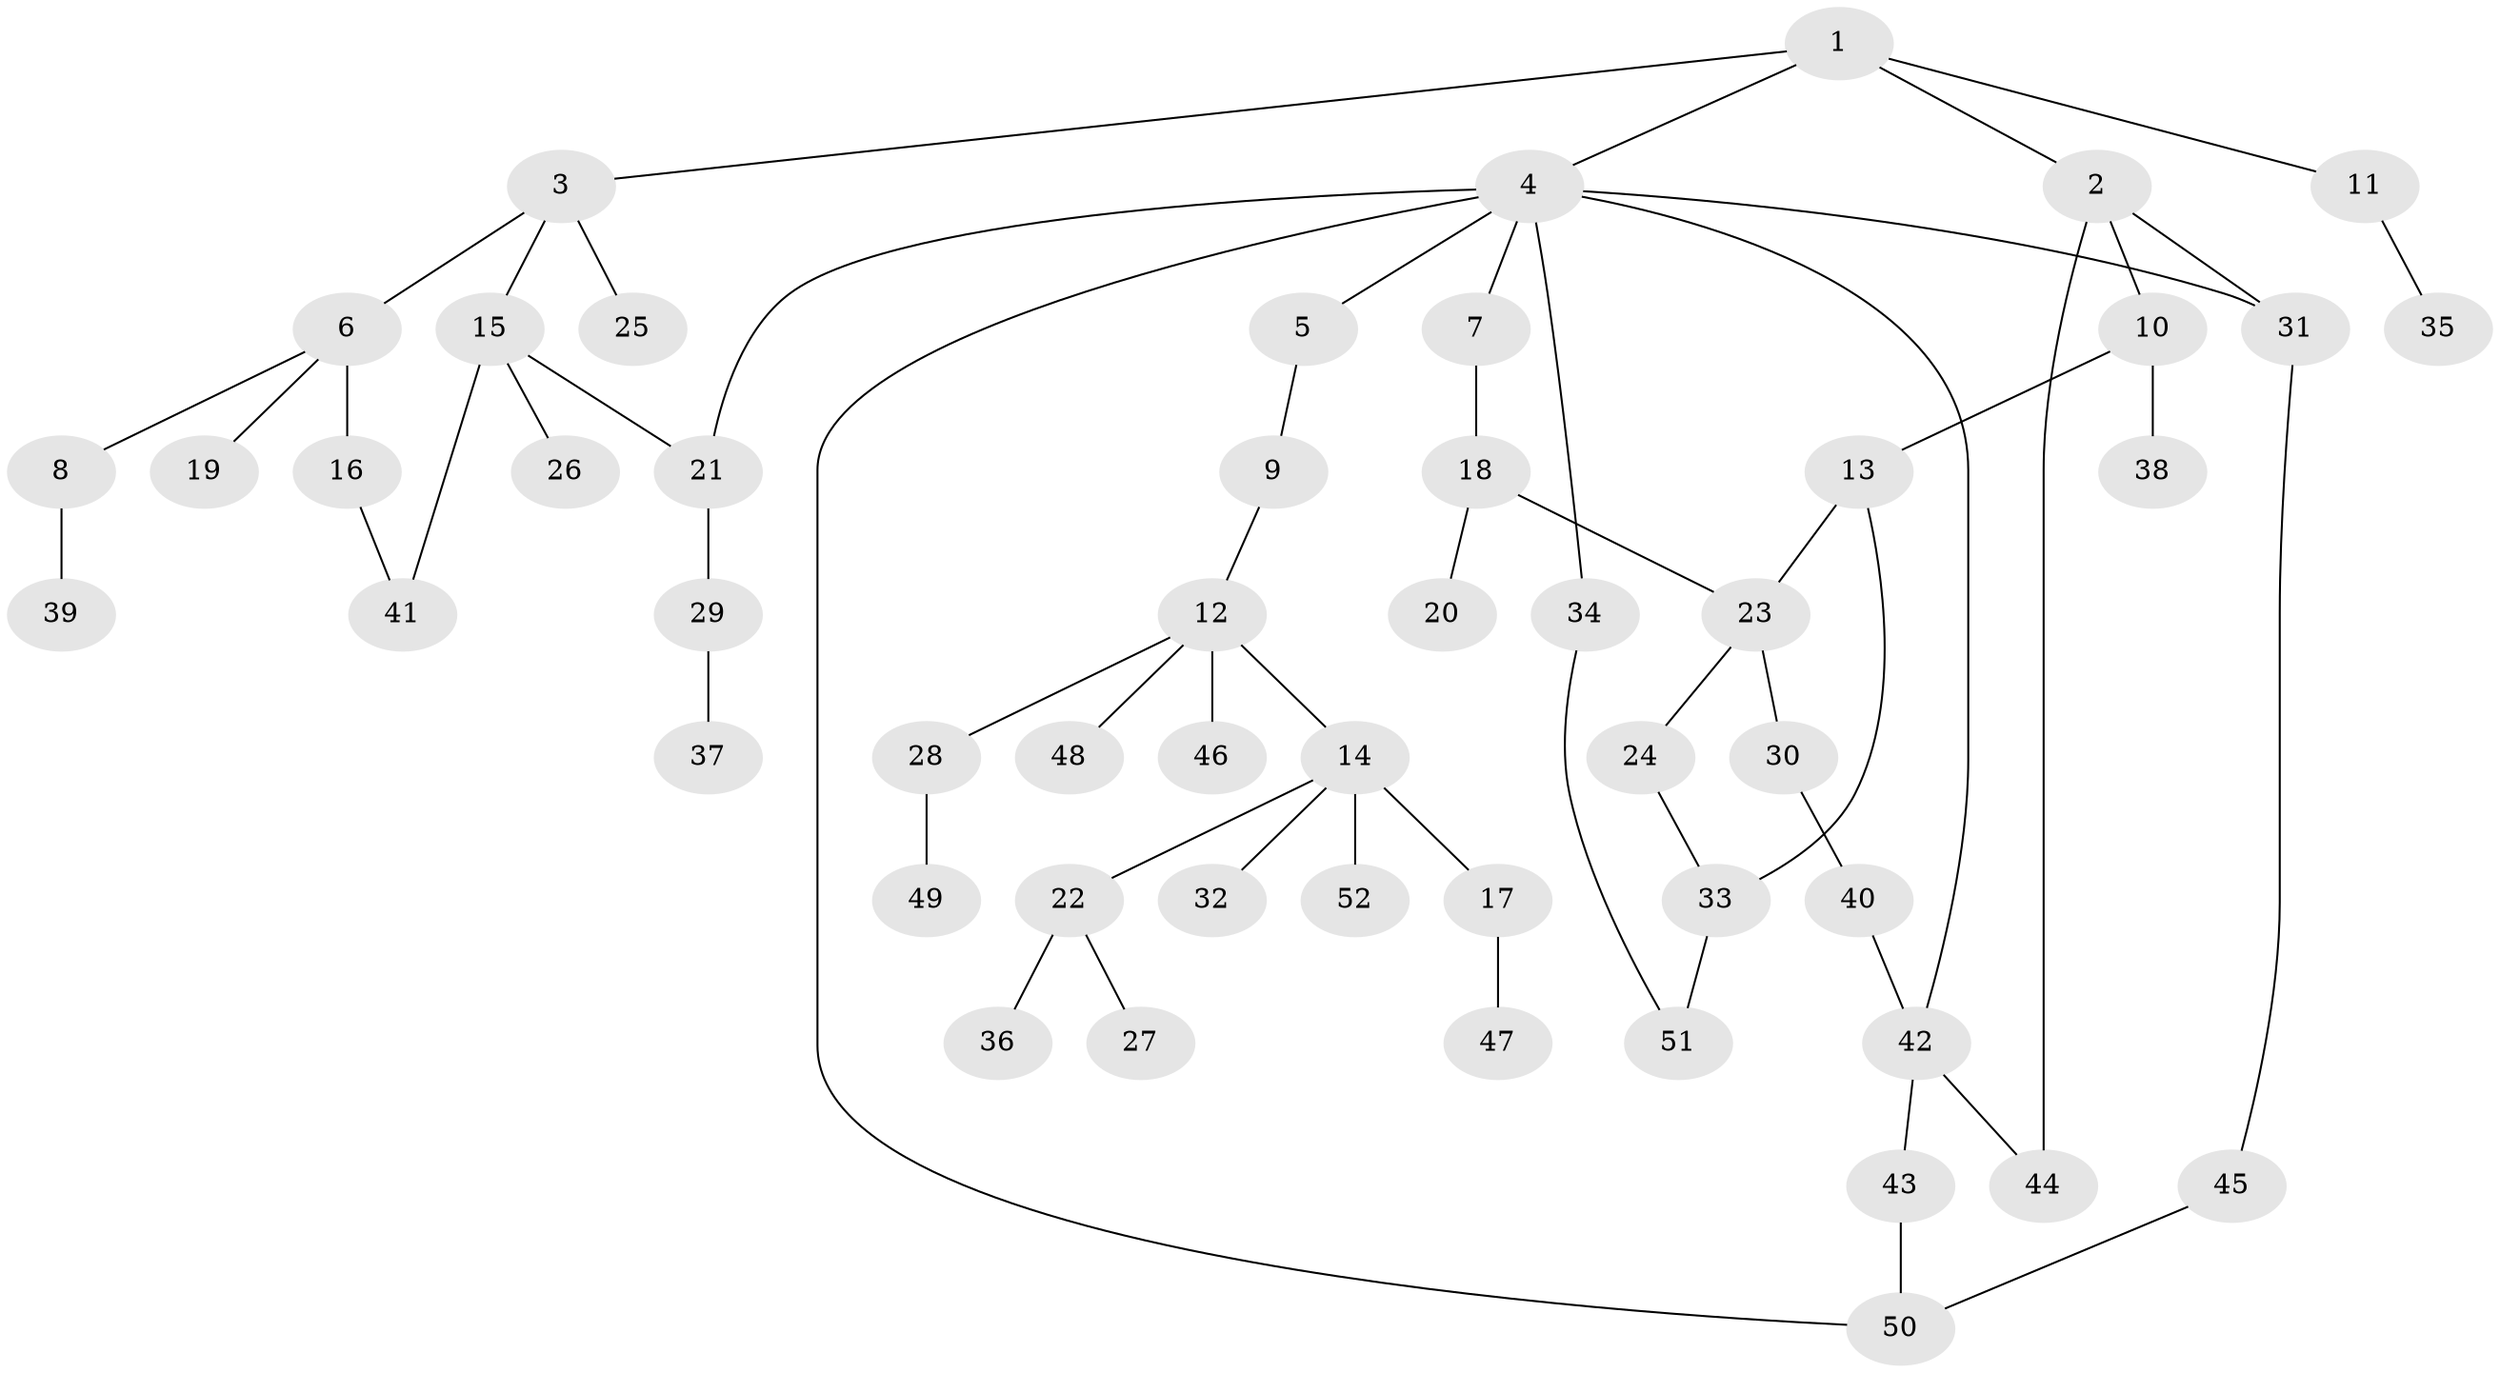 // coarse degree distribution, {4: 0.22580645161290322, 3: 0.25806451612903225, 8: 0.03225806451612903, 2: 0.16129032258064516, 1: 0.3225806451612903}
// Generated by graph-tools (version 1.1) at 2025/51/02/27/25 19:51:39]
// undirected, 52 vertices, 61 edges
graph export_dot {
graph [start="1"]
  node [color=gray90,style=filled];
  1;
  2;
  3;
  4;
  5;
  6;
  7;
  8;
  9;
  10;
  11;
  12;
  13;
  14;
  15;
  16;
  17;
  18;
  19;
  20;
  21;
  22;
  23;
  24;
  25;
  26;
  27;
  28;
  29;
  30;
  31;
  32;
  33;
  34;
  35;
  36;
  37;
  38;
  39;
  40;
  41;
  42;
  43;
  44;
  45;
  46;
  47;
  48;
  49;
  50;
  51;
  52;
  1 -- 2;
  1 -- 3;
  1 -- 4;
  1 -- 11;
  2 -- 10;
  2 -- 44;
  2 -- 31;
  3 -- 6;
  3 -- 15;
  3 -- 25;
  4 -- 5;
  4 -- 7;
  4 -- 21;
  4 -- 31;
  4 -- 34;
  4 -- 42;
  4 -- 50;
  5 -- 9;
  6 -- 8;
  6 -- 16;
  6 -- 19;
  7 -- 18;
  8 -- 39;
  9 -- 12;
  10 -- 13;
  10 -- 38;
  11 -- 35;
  12 -- 14;
  12 -- 28;
  12 -- 46;
  12 -- 48;
  13 -- 33;
  13 -- 23;
  14 -- 17;
  14 -- 22;
  14 -- 32;
  14 -- 52;
  15 -- 26;
  15 -- 21;
  15 -- 41;
  16 -- 41;
  17 -- 47;
  18 -- 20;
  18 -- 23;
  21 -- 29;
  22 -- 27;
  22 -- 36;
  23 -- 24;
  23 -- 30;
  24 -- 33;
  28 -- 49;
  29 -- 37;
  30 -- 40;
  31 -- 45;
  33 -- 51;
  34 -- 51;
  40 -- 42;
  42 -- 43;
  42 -- 44;
  43 -- 50;
  45 -- 50;
}

